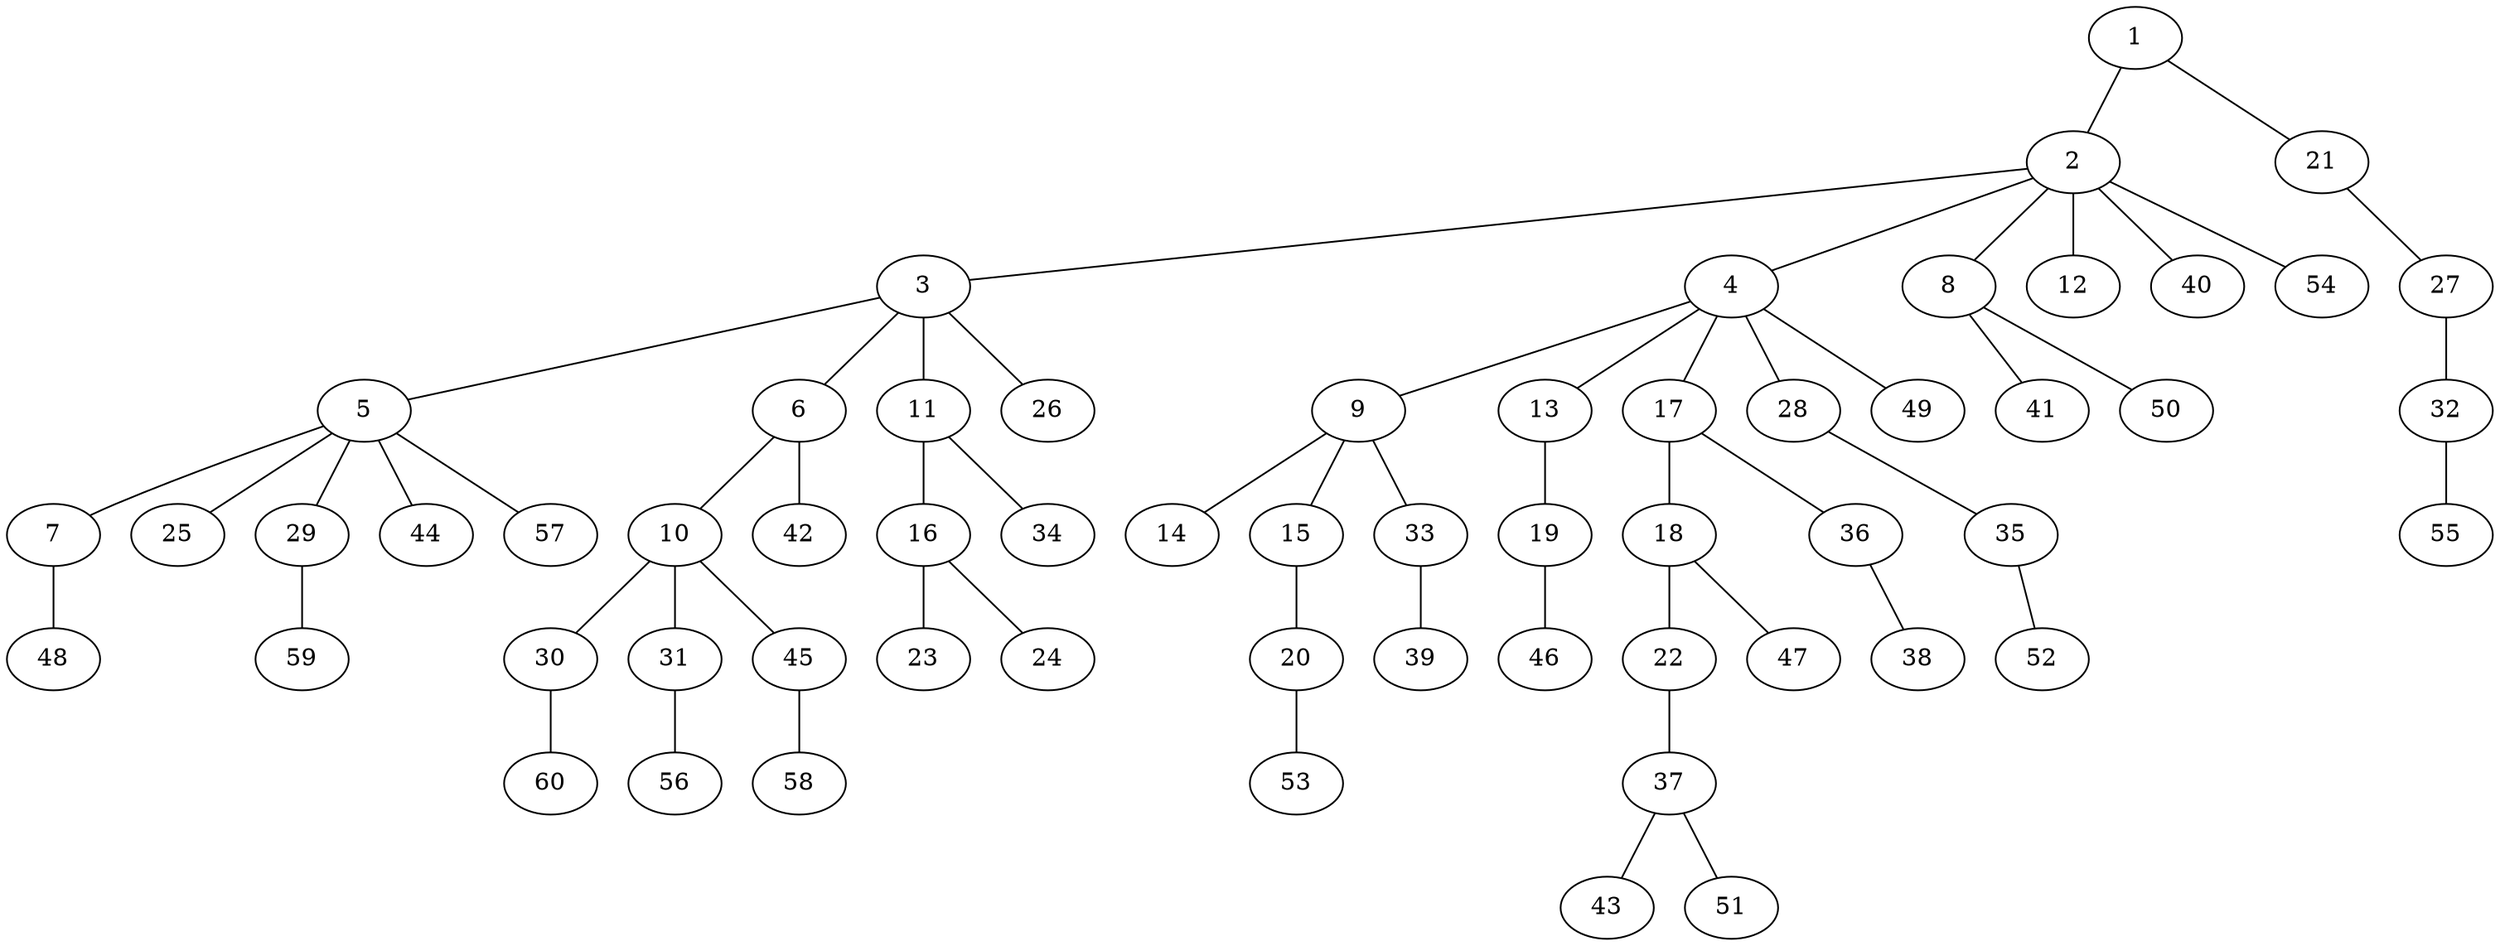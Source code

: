graph graphname {1--2
1--21
2--3
2--4
2--8
2--12
2--40
2--54
3--5
3--6
3--11
3--26
4--9
4--13
4--17
4--28
4--49
5--7
5--25
5--29
5--44
5--57
6--10
6--42
7--48
8--41
8--50
9--14
9--15
9--33
10--30
10--31
10--45
11--16
11--34
13--19
15--20
16--23
16--24
17--18
17--36
18--22
18--47
19--46
20--53
21--27
22--37
27--32
28--35
29--59
30--60
31--56
32--55
33--39
35--52
36--38
37--43
37--51
45--58
}